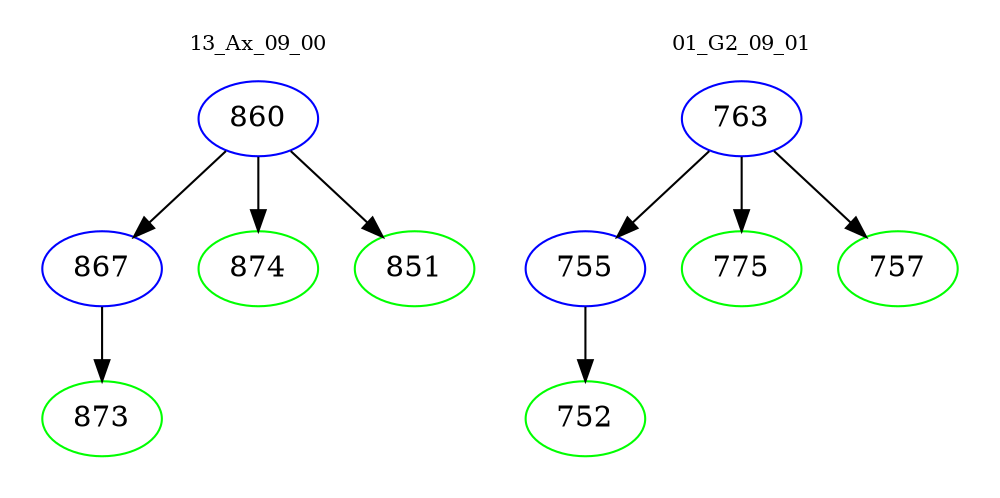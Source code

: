 digraph{
subgraph cluster_0 {
color = white
label = "13_Ax_09_00";
fontsize=10;
T0_860 [label="860", color="blue"]
T0_860 -> T0_867 [color="black"]
T0_867 [label="867", color="blue"]
T0_867 -> T0_873 [color="black"]
T0_873 [label="873", color="green"]
T0_860 -> T0_874 [color="black"]
T0_874 [label="874", color="green"]
T0_860 -> T0_851 [color="black"]
T0_851 [label="851", color="green"]
}
subgraph cluster_1 {
color = white
label = "01_G2_09_01";
fontsize=10;
T1_763 [label="763", color="blue"]
T1_763 -> T1_755 [color="black"]
T1_755 [label="755", color="blue"]
T1_755 -> T1_752 [color="black"]
T1_752 [label="752", color="green"]
T1_763 -> T1_775 [color="black"]
T1_775 [label="775", color="green"]
T1_763 -> T1_757 [color="black"]
T1_757 [label="757", color="green"]
}
}
